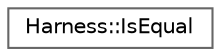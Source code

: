 digraph "类继承关系图"
{
 // LATEX_PDF_SIZE
  bgcolor="transparent";
  edge [fontname=Helvetica,fontsize=10,labelfontname=Helvetica,labelfontsize=10];
  node [fontname=Helvetica,fontsize=10,shape=box,height=0.2,width=0.4];
  rankdir="LR";
  Node0 [id="Node000000",label="Harness::IsEqual",height=0.2,width=0.4,color="grey40", fillcolor="white", style="filled",URL="$struct_harness_1_1_is_equal.html",tooltip=" "];
}
